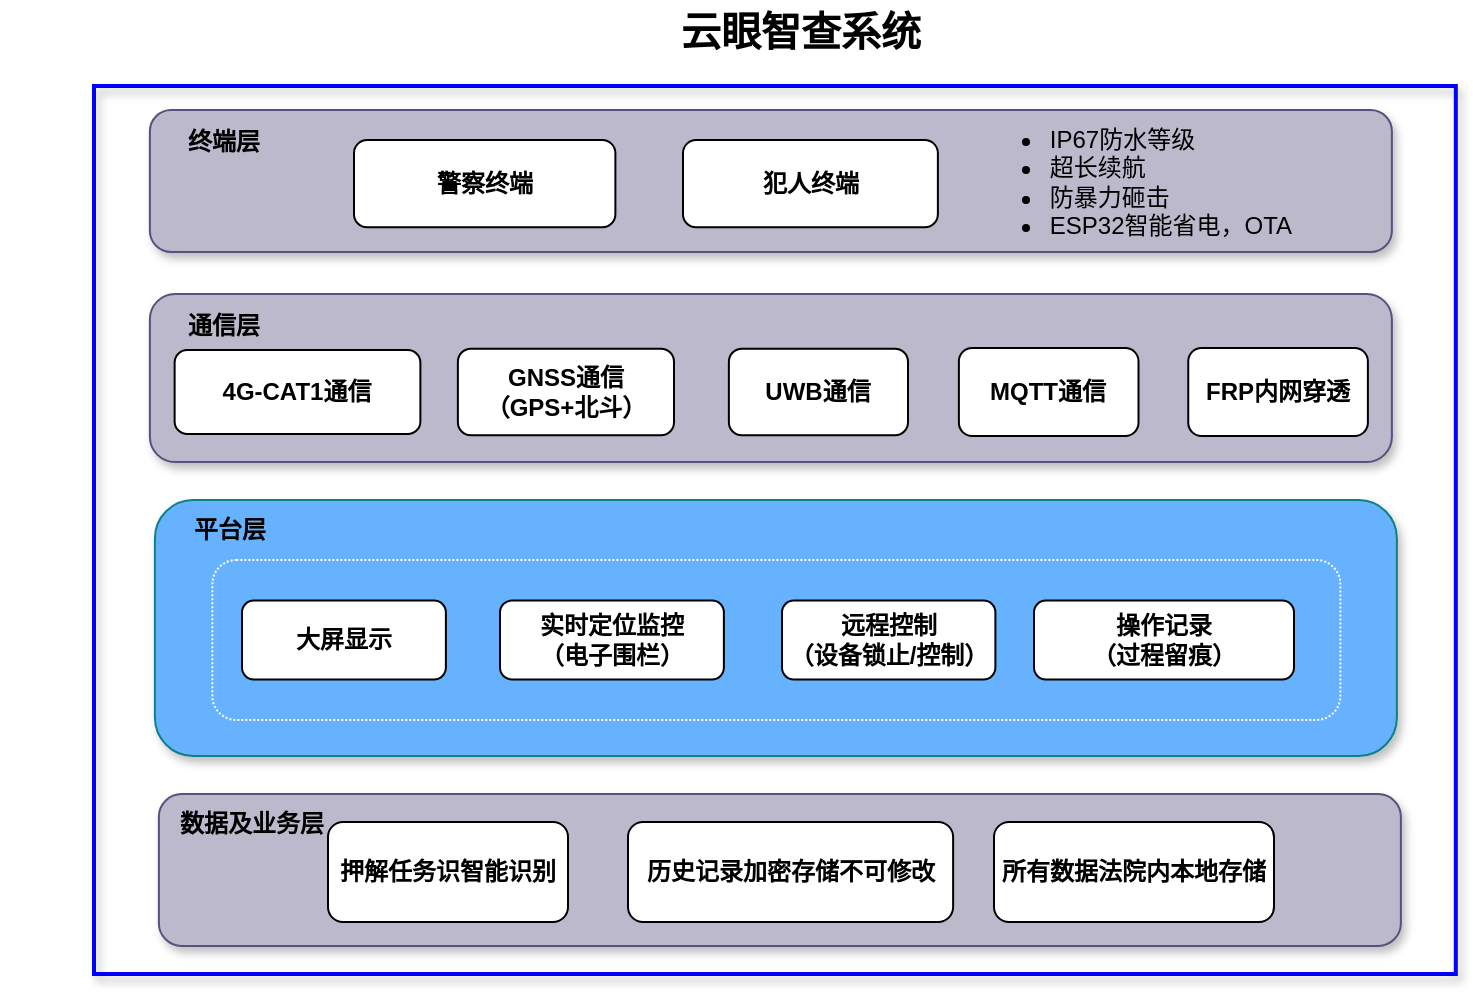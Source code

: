 <mxfile version="27.2.0">
  <diagram name="第 1 页" id="bzdR7J1jdhL8hdASVkBF">
    <mxGraphModel dx="1742" dy="-4125" grid="1" gridSize="10" guides="1" tooltips="1" connect="1" arrows="1" fold="1" page="1" pageScale="1" pageWidth="827" pageHeight="1169" math="0" shadow="0">
      <root>
        <mxCell id="0" />
        <mxCell id="1" parent="0" />
        <mxCell id="NwvVjqSKLJ-2JlfgX2zN-2" value="" style="rounded=0;whiteSpace=wrap;html=1;fillColor=none;strokeColor=#0000FF;strokeWidth=2;shadow=1;" parent="1" vertex="1">
          <mxGeometry x="-650" y="4843" width="680.91" height="444" as="geometry" />
        </mxCell>
        <mxCell id="NwvVjqSKLJ-2JlfgX2zN-3" value="" style="rounded=1;whiteSpace=wrap;html=1;fontSize=8;fillColor=#66B2FF;strokeColor=#0e8088;shadow=1;fontStyle=1;labelBackgroundColor=#E6D0DE;" parent="1" vertex="1">
          <mxGeometry x="-619.56" y="5050" width="621" height="128" as="geometry" />
        </mxCell>
        <mxCell id="NwvVjqSKLJ-2JlfgX2zN-4" value="" style="rounded=1;whiteSpace=wrap;html=1;fontSize=8;fillColor=#BBB9CB;strokeColor=#56517e;shadow=1;fontStyle=1" parent="1" vertex="1">
          <mxGeometry x="-617.56" y="5197" width="621" height="76" as="geometry" />
        </mxCell>
        <mxCell id="NwvVjqSKLJ-2JlfgX2zN-7" value="&lt;span&gt;&lt;font style=&quot;font-size: 12px;&quot;&gt;押解任务识智能识别&lt;/font&gt;&lt;/span&gt;" style="rounded=1;whiteSpace=wrap;html=1;fontSize=8;fontStyle=1" parent="1" vertex="1">
          <mxGeometry x="-533" y="5211" width="120" height="50" as="geometry" />
        </mxCell>
        <mxCell id="NwvVjqSKLJ-2JlfgX2zN-13" value="数据及业务层" style="text;html=1;align=center;verticalAlign=middle;whiteSpace=wrap;rounded=0;fontStyle=1" parent="1" vertex="1">
          <mxGeometry x="-622.06" y="5197" width="102.06" height="30" as="geometry" />
        </mxCell>
        <mxCell id="NwvVjqSKLJ-2JlfgX2zN-15" value="平台层" style="text;html=1;align=center;verticalAlign=middle;whiteSpace=wrap;rounded=0;fontColor=#000000;fontStyle=1" parent="1" vertex="1">
          <mxGeometry x="-612.06" y="5050" width="60" height="30" as="geometry" />
        </mxCell>
        <mxCell id="NwvVjqSKLJ-2JlfgX2zN-16" value="" style="rounded=1;whiteSpace=wrap;html=1;dashed=1;dashPattern=1 1;fillColor=none;strokeColor=light-dark(#ffffff, #ededed);fontStyle=1" parent="1" vertex="1">
          <mxGeometry x="-590.81" y="5080" width="564" height="80" as="geometry" />
        </mxCell>
        <mxCell id="NwvVjqSKLJ-2JlfgX2zN-23" value="&lt;font style=&quot;font-size: 12px;&quot;&gt;远程控制&lt;/font&gt;&lt;div&gt;&lt;font style=&quot;font-size: 12px;&quot;&gt;（设备锁止/控制）&lt;/font&gt;&lt;/div&gt;" style="rounded=1;whiteSpace=wrap;html=1;fontSize=8;fontStyle=1;flipH=1;" parent="1" vertex="1">
          <mxGeometry x="-306" y="5100.31" width="106.69" height="39.38" as="geometry" />
        </mxCell>
        <mxCell id="NwvVjqSKLJ-2JlfgX2zN-24" value="&lt;font style=&quot;font-size: 12px;&quot;&gt;操作记录&lt;/font&gt;&lt;div&gt;&lt;font style=&quot;font-size: 12px;&quot;&gt;（过程留痕）&lt;/font&gt;&lt;/div&gt;" style="rounded=1;whiteSpace=wrap;html=1;fontSize=8;fontStyle=1;flipH=1;" parent="1" vertex="1">
          <mxGeometry x="-180.0" y="5100.31" width="130" height="39.38" as="geometry" />
        </mxCell>
        <mxCell id="NwvVjqSKLJ-2JlfgX2zN-33" value="" style="rounded=1;whiteSpace=wrap;html=1;fontSize=8;fillColor=#BBB9CB;strokeColor=#56517e;shadow=1;fontStyle=1" parent="1" vertex="1">
          <mxGeometry x="-622.06" y="4947" width="621" height="84" as="geometry" />
        </mxCell>
        <mxCell id="NwvVjqSKLJ-2JlfgX2zN-34" value="通信层" style="text;html=1;align=center;verticalAlign=middle;whiteSpace=wrap;rounded=0;fontColor=#000000;fontStyle=1" parent="1" vertex="1">
          <mxGeometry x="-614.56" y="4947.66" width="60" height="30" as="geometry" />
        </mxCell>
        <mxCell id="NwvVjqSKLJ-2JlfgX2zN-35" value="&lt;font style=&quot;font-size: 12px;&quot;&gt;4G-CAT1通信&lt;/font&gt;" style="rounded=1;whiteSpace=wrap;html=1;fontSize=8;fontStyle=1;fontColor=default;" parent="1" vertex="1">
          <mxGeometry x="-609.69" y="4975" width="122.88" height="42" as="geometry" />
        </mxCell>
        <mxCell id="NwvVjqSKLJ-2JlfgX2zN-36" value="&lt;font style=&quot;font-size: 12px;&quot;&gt;UWB通信&lt;/font&gt;" style="rounded=1;whiteSpace=wrap;html=1;fontSize=8;fontStyle=1;fontColor=default;" parent="1" vertex="1">
          <mxGeometry x="-332.56" y="4974.345" width="89.56" height="43.31" as="geometry" />
        </mxCell>
        <mxCell id="NwvVjqSKLJ-2JlfgX2zN-37" value="&lt;font style=&quot;font-size: 12px;&quot;&gt;MQTT通信&lt;/font&gt;" style="rounded=1;whiteSpace=wrap;html=1;fontSize=8;fontStyle=1;fontColor=default;" parent="1" vertex="1">
          <mxGeometry x="-217.56" y="4974" width="89.81" height="44" as="geometry" />
        </mxCell>
        <mxCell id="NwvVjqSKLJ-2JlfgX2zN-39" value="" style="rounded=1;whiteSpace=wrap;html=1;fontSize=8;fillColor=#BBB9CB;strokeColor=#56517e;shadow=1;fontStyle=1" parent="1" vertex="1">
          <mxGeometry x="-622.06" y="4855" width="621" height="71" as="geometry" />
        </mxCell>
        <mxCell id="NwvVjqSKLJ-2JlfgX2zN-40" value="终端层" style="text;html=1;align=center;verticalAlign=middle;whiteSpace=wrap;rounded=0;fontColor=#000000;fontStyle=1" parent="1" vertex="1">
          <mxGeometry x="-614.56" y="4855.66" width="60" height="30" as="geometry" />
        </mxCell>
        <mxCell id="NwvVjqSKLJ-2JlfgX2zN-41" value="&lt;font style=&quot;font-size: 12px;&quot;&gt;警察终端&lt;/font&gt;" style="rounded=1;whiteSpace=wrap;html=1;fontSize=8;fontStyle=1" parent="1" vertex="1">
          <mxGeometry x="-520" y="4870" width="130.69" height="43.66" as="geometry" />
        </mxCell>
        <mxCell id="NwvVjqSKLJ-2JlfgX2zN-42" value="&lt;font style=&quot;font-size: 12px;&quot;&gt;犯人终端&lt;/font&gt;" style="rounded=1;whiteSpace=wrap;html=1;fontSize=8;fontStyle=1" parent="1" vertex="1">
          <mxGeometry x="-355.5" y="4870" width="127.44" height="43.66" as="geometry" />
        </mxCell>
        <mxCell id="NwvVjqSKLJ-2JlfgX2zN-59" value="&lt;font style=&quot;font-size: 12px;&quot;&gt;GNSS通信&lt;/font&gt;&lt;div&gt;&lt;font style=&quot;font-size: 12px;&quot;&gt;（GPS+北斗）&lt;/font&gt;&lt;/div&gt;" style="rounded=1;whiteSpace=wrap;html=1;fontSize=8;fontStyle=1;fontColor=default;" parent="1" vertex="1">
          <mxGeometry x="-468.06" y="4974.345" width="108.06" height="43.31" as="geometry" />
        </mxCell>
        <mxCell id="NwvVjqSKLJ-2JlfgX2zN-69" value="&lt;font style=&quot;font-size: 20px;&quot;&gt;&lt;b&gt;云眼智查系统&lt;/b&gt;&lt;/font&gt;" style="text;html=1;align=center;verticalAlign=middle;whiteSpace=wrap;rounded=0;fontSize=10;fillColor=none;" parent="1" vertex="1">
          <mxGeometry x="-383.56" y="4800" width="175.06" height="30" as="geometry" />
        </mxCell>
        <mxCell id="GqFfri5IRmIPjRbaFfEC-1" style="edgeStyle=orthogonalEdgeStyle;rounded=0;orthogonalLoop=1;jettySize=auto;html=1;exitX=0.5;exitY=1;exitDx=0;exitDy=0;" edge="1" parent="1">
          <mxGeometry relative="1" as="geometry">
            <mxPoint x="-689.44" y="4920" as="sourcePoint" />
            <mxPoint x="-689.44" y="4920" as="targetPoint" />
          </mxGeometry>
        </mxCell>
        <mxCell id="GqFfri5IRmIPjRbaFfEC-3" value="&lt;div style=&quot;text-align: justify;&quot;&gt;&lt;ul&gt;&lt;li&gt;&lt;span style=&quot;background-color: transparent; color: light-dark(rgb(0, 0, 0), rgb(255, 255, 255));&quot;&gt;&lt;font&gt;IP67防水等级&lt;/font&gt;&lt;/span&gt;&lt;/li&gt;&lt;li&gt;&lt;span style=&quot;background-color: transparent; color: light-dark(rgb(0, 0, 0), rgb(255, 255, 255));&quot;&gt;&lt;font&gt;超长续航&lt;/font&gt;&lt;/span&gt;&lt;/li&gt;&lt;li&gt;&lt;span style=&quot;background-color: transparent; color: light-dark(rgb(0, 0, 0), rgb(255, 255, 255));&quot;&gt;&lt;font&gt;防暴力砸击&lt;/font&gt;&lt;/span&gt;&lt;/li&gt;&lt;li&gt;&lt;span style=&quot;background-color: transparent; color: light-dark(rgb(0, 0, 0), rgb(255, 255, 255));&quot;&gt;&lt;font&gt;ESP32智能省电，OTA&lt;/font&gt;&lt;/span&gt;&lt;/li&gt;&lt;/ul&gt;&lt;/div&gt;" style="text;html=1;align=center;verticalAlign=middle;whiteSpace=wrap;rounded=0;" vertex="1" parent="1">
          <mxGeometry x="-217.56" y="4875.5" width="173" height="30" as="geometry" />
        </mxCell>
        <mxCell id="GqFfri5IRmIPjRbaFfEC-4" value="&lt;span style=&quot;font-size: 12px;&quot;&gt;FRP内网穿透&lt;/span&gt;" style="rounded=1;whiteSpace=wrap;html=1;fontSize=8;fontStyle=1;fontColor=default;" vertex="1" parent="1">
          <mxGeometry x="-102.87" y="4974" width="89.81" height="44" as="geometry" />
        </mxCell>
        <mxCell id="GqFfri5IRmIPjRbaFfEC-5" value="&lt;font style=&quot;font-size: 12px;&quot;&gt;实时定位监控&lt;/font&gt;&lt;div&gt;&lt;font style=&quot;font-size: 12px;&quot;&gt;（电子围栏）&lt;/font&gt;&lt;/div&gt;" style="rounded=1;whiteSpace=wrap;html=1;fontSize=8;fontStyle=1;flipH=1;" vertex="1" parent="1">
          <mxGeometry x="-447" y="5100.31" width="111.94" height="39.38" as="geometry" />
        </mxCell>
        <mxCell id="GqFfri5IRmIPjRbaFfEC-6" value="&lt;span&gt;&lt;font style=&quot;font-size: 12px;&quot;&gt;历史记录加密存储不可修改&lt;/font&gt;&lt;/span&gt;" style="rounded=1;whiteSpace=wrap;html=1;fontSize=8;fontStyle=1" vertex="1" parent="1">
          <mxGeometry x="-383" y="5211" width="162.56" height="50" as="geometry" />
        </mxCell>
        <mxCell id="GqFfri5IRmIPjRbaFfEC-7" value="&lt;span&gt;&lt;font style=&quot;font-size: 12px;&quot;&gt;所有数据法院内本地存储&lt;/font&gt;&lt;/span&gt;" style="rounded=1;whiteSpace=wrap;html=1;fontSize=8;fontStyle=1" vertex="1" parent="1">
          <mxGeometry x="-200" y="5211" width="140" height="50" as="geometry" />
        </mxCell>
        <mxCell id="GqFfri5IRmIPjRbaFfEC-8" value="&lt;span style=&quot;font-size: 12px;&quot;&gt;大屏显示&lt;/span&gt;" style="rounded=1;whiteSpace=wrap;html=1;fontSize=8;fontStyle=1;flipH=1;" vertex="1" parent="1">
          <mxGeometry x="-576" y="5100.31" width="101.94" height="39.38" as="geometry" />
        </mxCell>
      </root>
    </mxGraphModel>
  </diagram>
</mxfile>

